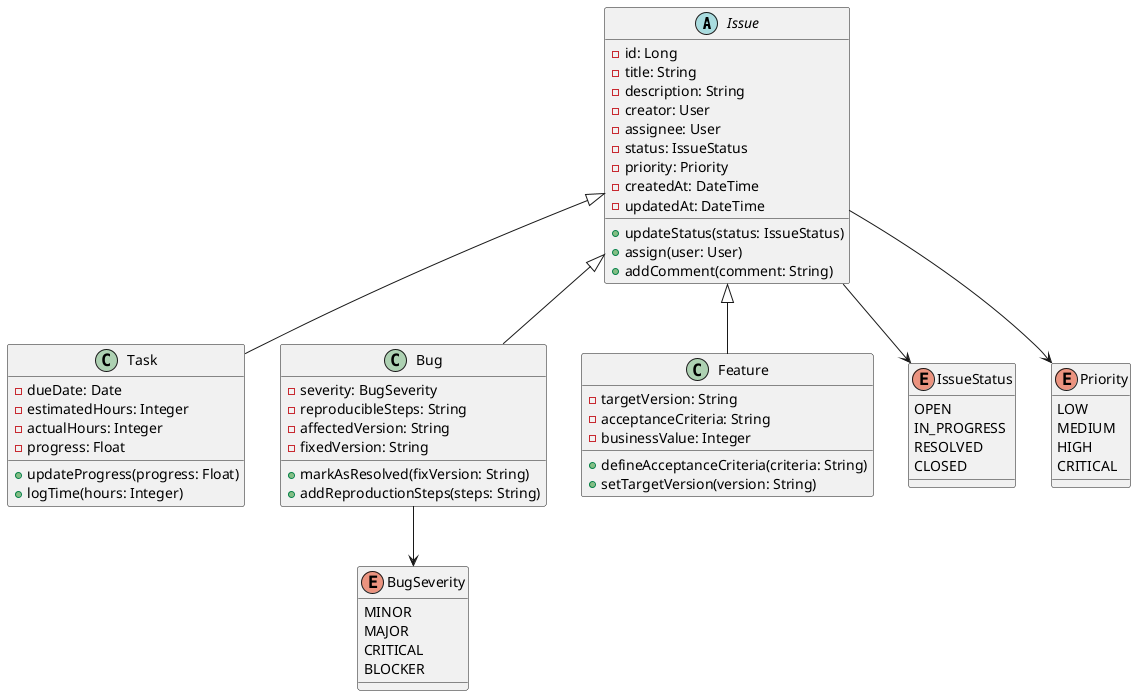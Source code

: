 @startuml
abstract class Issue {
  -id: Long
  -title: String
  -description: String
  -creator: User
  -assignee: User
  -status: IssueStatus
  -priority: Priority
  -createdAt: DateTime
  -updatedAt: DateTime
  +updateStatus(status: IssueStatus)
  +assign(user: User)
  +addComment(comment: String)
}

class Task extends Issue {
  -dueDate: Date
  -estimatedHours: Integer
  -actualHours: Integer
  -progress: Float
  +updateProgress(progress: Float)
  +logTime(hours: Integer)
}

class Bug extends Issue {
  -severity: BugSeverity
  -reproducibleSteps: String
  -affectedVersion: String
  -fixedVersion: String
  +markAsResolved(fixVersion: String)
  +addReproductionSteps(steps: String)
}

class Feature extends Issue {
  -targetVersion: String
  -acceptanceCriteria: String
  -businessValue: Integer
  +defineAcceptanceCriteria(criteria: String)
  +setTargetVersion(version: String)
}

enum IssueStatus {
  OPEN
  IN_PROGRESS
  RESOLVED
  CLOSED
}

enum Priority {
  LOW
  MEDIUM
  HIGH
  CRITICAL
}

enum BugSeverity {
  MINOR
  MAJOR
  CRITICAL
  BLOCKER
}

Issue --> IssueStatus
Issue --> Priority
Bug --> BugSeverity

@enduml 